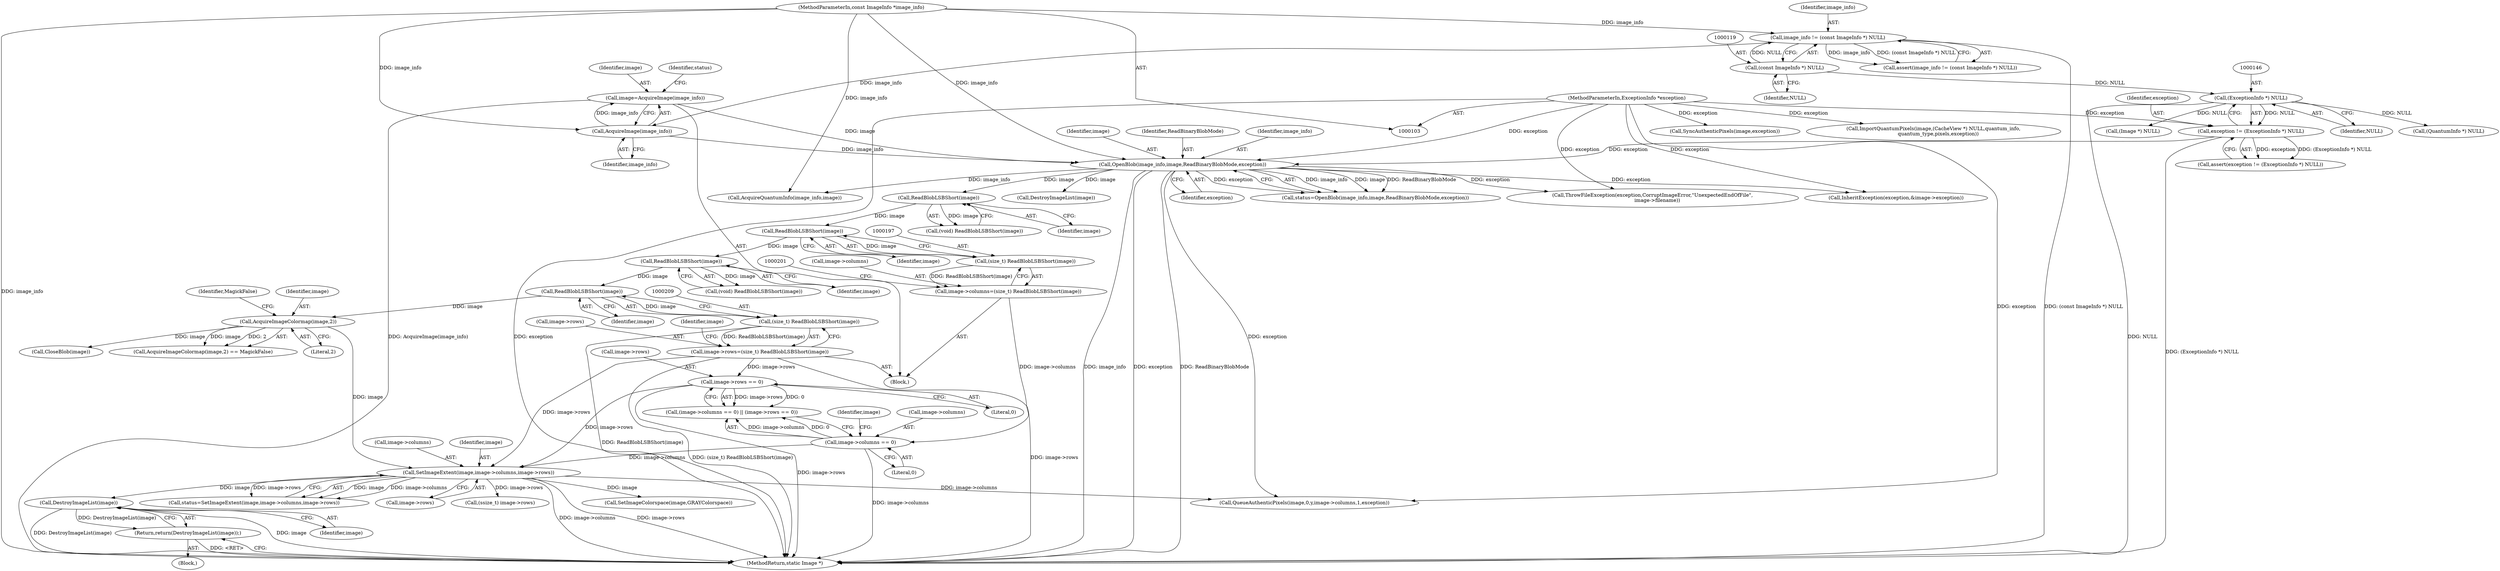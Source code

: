 digraph "0_ImageMagick_f6e9d0d9955e85bdd7540b251cd50d598dacc5e6_0@pointer" {
"1000272" [label="(Call,DestroyImageList(image))"];
"1000252" [label="(Call,SetImageExtent(image,image->columns,image->rows))"];
"1000229" [label="(Call,AcquireImageColormap(image,2))"];
"1000210" [label="(Call,ReadBlobLSBShort(image))"];
"1000202" [label="(Call,ReadBlobLSBShort(image))"];
"1000198" [label="(Call,ReadBlobLSBShort(image))"];
"1000190" [label="(Call,ReadBlobLSBShort(image))"];
"1000160" [label="(Call,OpenBlob(image_info,image,ReadBinaryBlobMode,exception))"];
"1000156" [label="(Call,AcquireImage(image_info))"];
"1000116" [label="(Call,image_info != (const ImageInfo *) NULL)"];
"1000104" [label="(MethodParameterIn,const ImageInfo *image_info)"];
"1000118" [label="(Call,(const ImageInfo *) NULL)"];
"1000154" [label="(Call,image=AcquireImage(image_info))"];
"1000143" [label="(Call,exception != (ExceptionInfo *) NULL)"];
"1000105" [label="(MethodParameterIn,ExceptionInfo *exception)"];
"1000145" [label="(Call,(ExceptionInfo *) NULL)"];
"1000214" [label="(Call,image->columns == 0)"];
"1000192" [label="(Call,image->columns=(size_t) ReadBlobLSBShort(image))"];
"1000196" [label="(Call,(size_t) ReadBlobLSBShort(image))"];
"1000219" [label="(Call,image->rows == 0)"];
"1000204" [label="(Call,image->rows=(size_t) ReadBlobLSBShort(image))"];
"1000208" [label="(Call,(size_t) ReadBlobLSBShort(image))"];
"1000271" [label="(Return,return(DestroyImageList(image));)"];
"1000204" [label="(Call,image->rows=(size_t) ReadBlobLSBShort(image))"];
"1000120" [label="(Identifier,NULL)"];
"1000288" [label="(Call,(QuantumInfo *) NULL)"];
"1000252" [label="(Call,SetImageExtent(image,image->columns,image->rows))"];
"1000250" [label="(Call,status=SetImageExtent(image,image->columns,image->rows))"];
"1000214" [label="(Call,image->columns == 0)"];
"1000265" [label="(Call,InheritException(exception,&image->exception))"];
"1000211" [label="(Identifier,image)"];
"1000160" [label="(Call,OpenBlob(image_info,image,ReadBinaryBlobMode,exception))"];
"1000253" [label="(Identifier,image)"];
"1000162" [label="(Identifier,image)"];
"1000273" [label="(Identifier,image)"];
"1000202" [label="(Call,ReadBlobLSBShort(image))"];
"1000147" [label="(Identifier,NULL)"];
"1000219" [label="(Call,image->rows == 0)"];
"1000198" [label="(Call,ReadBlobLSBShort(image))"];
"1000156" [label="(Call,AcquireImage(image_info))"];
"1000213" [label="(Call,(image->columns == 0) || (image->rows == 0))"];
"1000193" [label="(Call,image->columns)"];
"1000208" [label="(Call,(size_t) ReadBlobLSBShort(image))"];
"1000164" [label="(Identifier,exception)"];
"1000229" [label="(Call,AcquireImageColormap(image,2))"];
"1000254" [label="(Call,image->columns)"];
"1000232" [label="(Identifier,MagickFalse)"];
"1000118" [label="(Call,(const ImageInfo *) NULL)"];
"1000175" [label="(Call,(Image *) NULL)"];
"1000192" [label="(Call,image->columns=(size_t) ReadBlobLSBShort(image))"];
"1000231" [label="(Literal,2)"];
"1000210" [label="(Call,ReadBlobLSBShort(image))"];
"1000157" [label="(Identifier,image_info)"];
"1000282" [label="(Call,AcquireQuantumInfo(image_info,image))"];
"1000218" [label="(Literal,0)"];
"1000223" [label="(Literal,0)"];
"1000105" [label="(MethodParameterIn,ExceptionInfo *exception)"];
"1000216" [label="(Identifier,image)"];
"1000228" [label="(Call,AcquireImageColormap(image,2) == MagickFalse)"];
"1000159" [label="(Identifier,status)"];
"1000257" [label="(Call,image->rows)"];
"1000272" [label="(Call,DestroyImageList(image))"];
"1000163" [label="(Identifier,ReadBinaryBlobMode)"];
"1000161" [label="(Identifier,image_info)"];
"1000264" [label="(Block,)"];
"1000190" [label="(Call,ReadBlobLSBShort(image))"];
"1000143" [label="(Call,exception != (ExceptionInfo *) NULL)"];
"1000245" [label="(Call,CloseBlob(image))"];
"1000115" [label="(Call,assert(image_info != (const ImageInfo *) NULL))"];
"1000310" [label="(Call,(ssize_t) image->rows)"];
"1000191" [label="(Identifier,image)"];
"1000104" [label="(MethodParameterIn,const ImageInfo *image_info)"];
"1000188" [label="(Call,(void) ReadBlobLSBShort(image))"];
"1000378" [label="(Call,SyncAuthenticPixels(image,exception))"];
"1000221" [label="(Identifier,image)"];
"1000200" [label="(Call,(void) ReadBlobLSBShort(image))"];
"1000106" [label="(Block,)"];
"1000116" [label="(Call,image_info != (const ImageInfo *) NULL)"];
"1000155" [label="(Identifier,image)"];
"1000158" [label="(Call,status=OpenBlob(image_info,image,ReadBinaryBlobMode,exception))"];
"1000220" [label="(Call,image->rows)"];
"1000199" [label="(Identifier,image)"];
"1000354" [label="(Call,ImportQuantumPixels(image,(CacheView *) NULL,quantum_info,\n      quantum_type,pixels,exception))"];
"1000271" [label="(Return,return(DestroyImageList(image));)"];
"1000321" [label="(Call,QueueAuthenticPixels(image,0,y,image->columns,1,exception))"];
"1000230" [label="(Identifier,image)"];
"1000154" [label="(Call,image=AcquireImage(image_info))"];
"1000172" [label="(Call,DestroyImageList(image))"];
"1000145" [label="(Call,(ExceptionInfo *) NULL)"];
"1000142" [label="(Call,assert(exception != (ExceptionInfo *) NULL))"];
"1000215" [label="(Call,image->columns)"];
"1000205" [label="(Call,image->rows)"];
"1000203" [label="(Identifier,image)"];
"1000117" [label="(Identifier,image_info)"];
"1000196" [label="(Call,(size_t) ReadBlobLSBShort(image))"];
"1000425" [label="(MethodReturn,static Image *)"];
"1000274" [label="(Call,SetImageColorspace(image,GRAYColorspace))"];
"1000144" [label="(Identifier,exception)"];
"1000411" [label="(Call,ThrowFileException(exception,CorruptImageError,\"UnexpectedEndOfFile\",\n      image->filename))"];
"1000272" -> "1000271"  [label="AST: "];
"1000272" -> "1000273"  [label="CFG: "];
"1000273" -> "1000272"  [label="AST: "];
"1000271" -> "1000272"  [label="CFG: "];
"1000272" -> "1000425"  [label="DDG: image"];
"1000272" -> "1000425"  [label="DDG: DestroyImageList(image)"];
"1000272" -> "1000271"  [label="DDG: DestroyImageList(image)"];
"1000252" -> "1000272"  [label="DDG: image"];
"1000252" -> "1000250"  [label="AST: "];
"1000252" -> "1000257"  [label="CFG: "];
"1000253" -> "1000252"  [label="AST: "];
"1000254" -> "1000252"  [label="AST: "];
"1000257" -> "1000252"  [label="AST: "];
"1000250" -> "1000252"  [label="CFG: "];
"1000252" -> "1000425"  [label="DDG: image->columns"];
"1000252" -> "1000425"  [label="DDG: image->rows"];
"1000252" -> "1000250"  [label="DDG: image"];
"1000252" -> "1000250"  [label="DDG: image->columns"];
"1000252" -> "1000250"  [label="DDG: image->rows"];
"1000229" -> "1000252"  [label="DDG: image"];
"1000214" -> "1000252"  [label="DDG: image->columns"];
"1000219" -> "1000252"  [label="DDG: image->rows"];
"1000204" -> "1000252"  [label="DDG: image->rows"];
"1000252" -> "1000274"  [label="DDG: image"];
"1000252" -> "1000310"  [label="DDG: image->rows"];
"1000252" -> "1000321"  [label="DDG: image->columns"];
"1000229" -> "1000228"  [label="AST: "];
"1000229" -> "1000231"  [label="CFG: "];
"1000230" -> "1000229"  [label="AST: "];
"1000231" -> "1000229"  [label="AST: "];
"1000232" -> "1000229"  [label="CFG: "];
"1000229" -> "1000228"  [label="DDG: image"];
"1000229" -> "1000228"  [label="DDG: 2"];
"1000210" -> "1000229"  [label="DDG: image"];
"1000229" -> "1000245"  [label="DDG: image"];
"1000210" -> "1000208"  [label="AST: "];
"1000210" -> "1000211"  [label="CFG: "];
"1000211" -> "1000210"  [label="AST: "];
"1000208" -> "1000210"  [label="CFG: "];
"1000210" -> "1000208"  [label="DDG: image"];
"1000202" -> "1000210"  [label="DDG: image"];
"1000202" -> "1000200"  [label="AST: "];
"1000202" -> "1000203"  [label="CFG: "];
"1000203" -> "1000202"  [label="AST: "];
"1000200" -> "1000202"  [label="CFG: "];
"1000202" -> "1000200"  [label="DDG: image"];
"1000198" -> "1000202"  [label="DDG: image"];
"1000198" -> "1000196"  [label="AST: "];
"1000198" -> "1000199"  [label="CFG: "];
"1000199" -> "1000198"  [label="AST: "];
"1000196" -> "1000198"  [label="CFG: "];
"1000198" -> "1000196"  [label="DDG: image"];
"1000190" -> "1000198"  [label="DDG: image"];
"1000190" -> "1000188"  [label="AST: "];
"1000190" -> "1000191"  [label="CFG: "];
"1000191" -> "1000190"  [label="AST: "];
"1000188" -> "1000190"  [label="CFG: "];
"1000190" -> "1000188"  [label="DDG: image"];
"1000160" -> "1000190"  [label="DDG: image"];
"1000160" -> "1000158"  [label="AST: "];
"1000160" -> "1000164"  [label="CFG: "];
"1000161" -> "1000160"  [label="AST: "];
"1000162" -> "1000160"  [label="AST: "];
"1000163" -> "1000160"  [label="AST: "];
"1000164" -> "1000160"  [label="AST: "];
"1000158" -> "1000160"  [label="CFG: "];
"1000160" -> "1000425"  [label="DDG: exception"];
"1000160" -> "1000425"  [label="DDG: ReadBinaryBlobMode"];
"1000160" -> "1000425"  [label="DDG: image_info"];
"1000160" -> "1000158"  [label="DDG: image_info"];
"1000160" -> "1000158"  [label="DDG: image"];
"1000160" -> "1000158"  [label="DDG: ReadBinaryBlobMode"];
"1000160" -> "1000158"  [label="DDG: exception"];
"1000156" -> "1000160"  [label="DDG: image_info"];
"1000104" -> "1000160"  [label="DDG: image_info"];
"1000154" -> "1000160"  [label="DDG: image"];
"1000143" -> "1000160"  [label="DDG: exception"];
"1000105" -> "1000160"  [label="DDG: exception"];
"1000160" -> "1000172"  [label="DDG: image"];
"1000160" -> "1000265"  [label="DDG: exception"];
"1000160" -> "1000282"  [label="DDG: image_info"];
"1000160" -> "1000321"  [label="DDG: exception"];
"1000160" -> "1000411"  [label="DDG: exception"];
"1000156" -> "1000154"  [label="AST: "];
"1000156" -> "1000157"  [label="CFG: "];
"1000157" -> "1000156"  [label="AST: "];
"1000154" -> "1000156"  [label="CFG: "];
"1000156" -> "1000154"  [label="DDG: image_info"];
"1000116" -> "1000156"  [label="DDG: image_info"];
"1000104" -> "1000156"  [label="DDG: image_info"];
"1000116" -> "1000115"  [label="AST: "];
"1000116" -> "1000118"  [label="CFG: "];
"1000117" -> "1000116"  [label="AST: "];
"1000118" -> "1000116"  [label="AST: "];
"1000115" -> "1000116"  [label="CFG: "];
"1000116" -> "1000425"  [label="DDG: (const ImageInfo *) NULL"];
"1000116" -> "1000115"  [label="DDG: image_info"];
"1000116" -> "1000115"  [label="DDG: (const ImageInfo *) NULL"];
"1000104" -> "1000116"  [label="DDG: image_info"];
"1000118" -> "1000116"  [label="DDG: NULL"];
"1000104" -> "1000103"  [label="AST: "];
"1000104" -> "1000425"  [label="DDG: image_info"];
"1000104" -> "1000282"  [label="DDG: image_info"];
"1000118" -> "1000120"  [label="CFG: "];
"1000119" -> "1000118"  [label="AST: "];
"1000120" -> "1000118"  [label="AST: "];
"1000118" -> "1000145"  [label="DDG: NULL"];
"1000154" -> "1000106"  [label="AST: "];
"1000155" -> "1000154"  [label="AST: "];
"1000159" -> "1000154"  [label="CFG: "];
"1000154" -> "1000425"  [label="DDG: AcquireImage(image_info)"];
"1000143" -> "1000142"  [label="AST: "];
"1000143" -> "1000145"  [label="CFG: "];
"1000144" -> "1000143"  [label="AST: "];
"1000145" -> "1000143"  [label="AST: "];
"1000142" -> "1000143"  [label="CFG: "];
"1000143" -> "1000425"  [label="DDG: (ExceptionInfo *) NULL"];
"1000143" -> "1000142"  [label="DDG: exception"];
"1000143" -> "1000142"  [label="DDG: (ExceptionInfo *) NULL"];
"1000105" -> "1000143"  [label="DDG: exception"];
"1000145" -> "1000143"  [label="DDG: NULL"];
"1000105" -> "1000103"  [label="AST: "];
"1000105" -> "1000425"  [label="DDG: exception"];
"1000105" -> "1000265"  [label="DDG: exception"];
"1000105" -> "1000321"  [label="DDG: exception"];
"1000105" -> "1000354"  [label="DDG: exception"];
"1000105" -> "1000378"  [label="DDG: exception"];
"1000105" -> "1000411"  [label="DDG: exception"];
"1000145" -> "1000147"  [label="CFG: "];
"1000146" -> "1000145"  [label="AST: "];
"1000147" -> "1000145"  [label="AST: "];
"1000145" -> "1000425"  [label="DDG: NULL"];
"1000145" -> "1000175"  [label="DDG: NULL"];
"1000145" -> "1000288"  [label="DDG: NULL"];
"1000214" -> "1000213"  [label="AST: "];
"1000214" -> "1000218"  [label="CFG: "];
"1000215" -> "1000214"  [label="AST: "];
"1000218" -> "1000214"  [label="AST: "];
"1000221" -> "1000214"  [label="CFG: "];
"1000213" -> "1000214"  [label="CFG: "];
"1000214" -> "1000425"  [label="DDG: image->columns"];
"1000214" -> "1000213"  [label="DDG: image->columns"];
"1000214" -> "1000213"  [label="DDG: 0"];
"1000192" -> "1000214"  [label="DDG: image->columns"];
"1000192" -> "1000106"  [label="AST: "];
"1000192" -> "1000196"  [label="CFG: "];
"1000193" -> "1000192"  [label="AST: "];
"1000196" -> "1000192"  [label="AST: "];
"1000201" -> "1000192"  [label="CFG: "];
"1000196" -> "1000192"  [label="DDG: ReadBlobLSBShort(image)"];
"1000197" -> "1000196"  [label="AST: "];
"1000219" -> "1000213"  [label="AST: "];
"1000219" -> "1000223"  [label="CFG: "];
"1000220" -> "1000219"  [label="AST: "];
"1000223" -> "1000219"  [label="AST: "];
"1000213" -> "1000219"  [label="CFG: "];
"1000219" -> "1000425"  [label="DDG: image->rows"];
"1000219" -> "1000213"  [label="DDG: image->rows"];
"1000219" -> "1000213"  [label="DDG: 0"];
"1000204" -> "1000219"  [label="DDG: image->rows"];
"1000204" -> "1000106"  [label="AST: "];
"1000204" -> "1000208"  [label="CFG: "];
"1000205" -> "1000204"  [label="AST: "];
"1000208" -> "1000204"  [label="AST: "];
"1000216" -> "1000204"  [label="CFG: "];
"1000204" -> "1000425"  [label="DDG: (size_t) ReadBlobLSBShort(image)"];
"1000204" -> "1000425"  [label="DDG: image->rows"];
"1000208" -> "1000204"  [label="DDG: ReadBlobLSBShort(image)"];
"1000209" -> "1000208"  [label="AST: "];
"1000208" -> "1000425"  [label="DDG: ReadBlobLSBShort(image)"];
"1000271" -> "1000264"  [label="AST: "];
"1000425" -> "1000271"  [label="CFG: "];
"1000271" -> "1000425"  [label="DDG: <RET>"];
}

